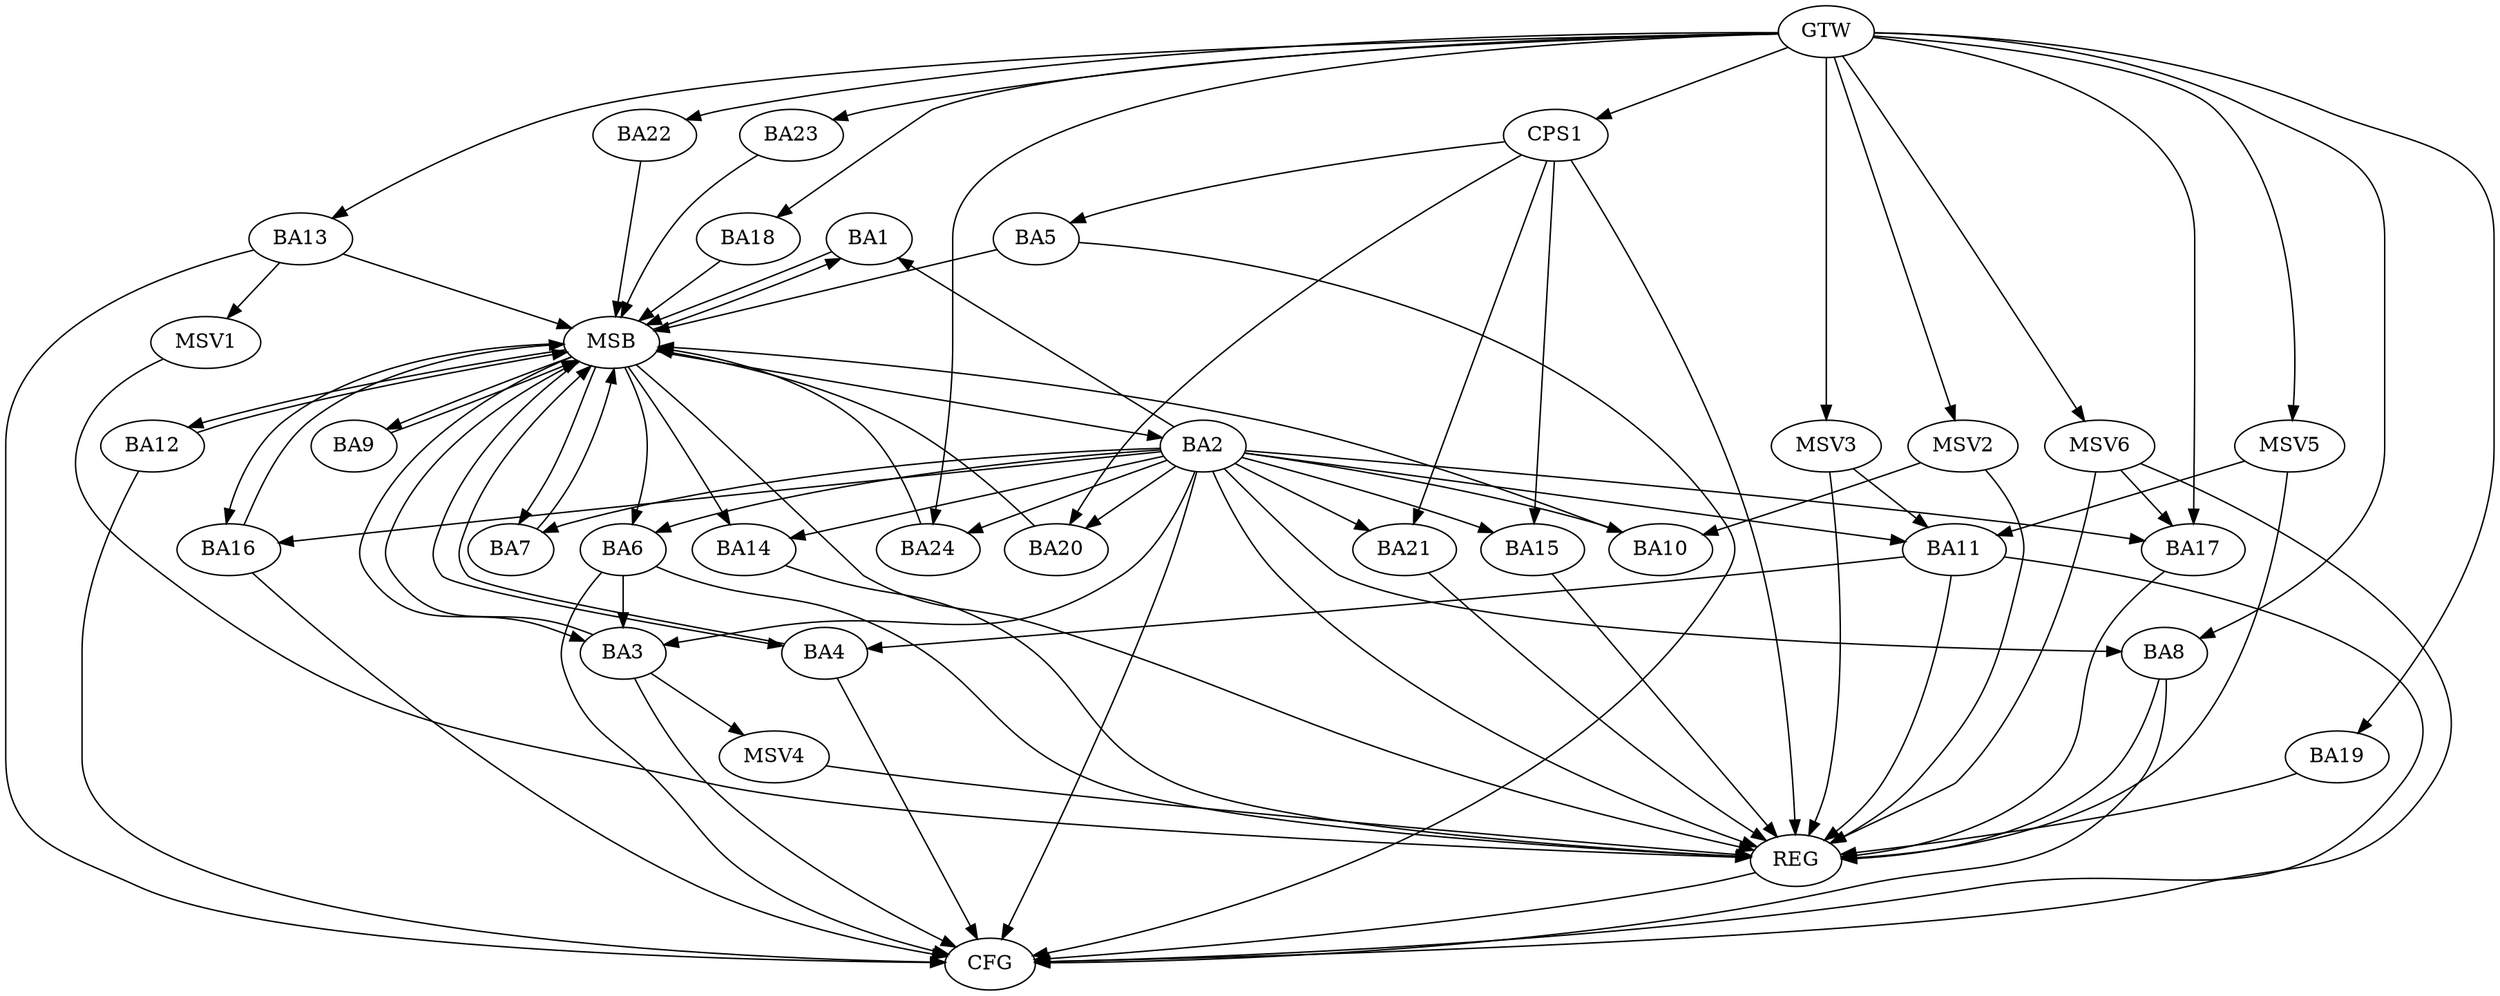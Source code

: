 strict digraph G {
  BA1 [ label="BA1" ];
  BA2 [ label="BA2" ];
  BA3 [ label="BA3" ];
  BA4 [ label="BA4" ];
  BA5 [ label="BA5" ];
  BA6 [ label="BA6" ];
  BA7 [ label="BA7" ];
  BA8 [ label="BA8" ];
  BA9 [ label="BA9" ];
  BA10 [ label="BA10" ];
  BA11 [ label="BA11" ];
  BA12 [ label="BA12" ];
  BA13 [ label="BA13" ];
  BA14 [ label="BA14" ];
  BA15 [ label="BA15" ];
  BA16 [ label="BA16" ];
  BA17 [ label="BA17" ];
  BA18 [ label="BA18" ];
  BA19 [ label="BA19" ];
  BA20 [ label="BA20" ];
  BA21 [ label="BA21" ];
  BA22 [ label="BA22" ];
  BA23 [ label="BA23" ];
  BA24 [ label="BA24" ];
  CPS1 [ label="CPS1" ];
  GTW [ label="GTW" ];
  REG [ label="REG" ];
  MSB [ label="MSB" ];
  CFG [ label="CFG" ];
  MSV1 [ label="MSV1" ];
  MSV2 [ label="MSV2" ];
  MSV3 [ label="MSV3" ];
  MSV4 [ label="MSV4" ];
  MSV5 [ label="MSV5" ];
  MSV6 [ label="MSV6" ];
  BA2 -> BA1;
  BA6 -> BA3;
  BA11 -> BA4;
  CPS1 -> BA15;
  CPS1 -> BA5;
  CPS1 -> BA20;
  CPS1 -> BA21;
  GTW -> BA8;
  GTW -> BA13;
  GTW -> BA17;
  GTW -> BA18;
  GTW -> BA19;
  GTW -> BA22;
  GTW -> BA23;
  GTW -> BA24;
  GTW -> CPS1;
  BA2 -> REG;
  BA6 -> REG;
  BA8 -> REG;
  BA11 -> REG;
  BA14 -> REG;
  BA15 -> REG;
  BA17 -> REG;
  BA19 -> REG;
  BA21 -> REG;
  CPS1 -> REG;
  BA1 -> MSB;
  MSB -> BA2;
  MSB -> REG;
  BA3 -> MSB;
  BA4 -> MSB;
  MSB -> BA1;
  BA5 -> MSB;
  MSB -> BA4;
  BA7 -> MSB;
  MSB -> BA3;
  BA9 -> MSB;
  MSB -> BA7;
  BA10 -> MSB;
  MSB -> BA9;
  BA12 -> MSB;
  BA13 -> MSB;
  BA16 -> MSB;
  BA18 -> MSB;
  MSB -> BA6;
  BA20 -> MSB;
  MSB -> BA14;
  BA22 -> MSB;
  MSB -> BA12;
  BA23 -> MSB;
  MSB -> BA16;
  BA24 -> MSB;
  BA3 -> CFG;
  BA13 -> CFG;
  BA6 -> CFG;
  BA5 -> CFG;
  BA2 -> CFG;
  BA11 -> CFG;
  BA8 -> CFG;
  BA12 -> CFG;
  BA16 -> CFG;
  BA4 -> CFG;
  REG -> CFG;
  BA2 -> BA15;
  BA2 -> BA7;
  BA2 -> BA24;
  BA2 -> BA11;
  BA2 -> BA6;
  BA2 -> BA10;
  BA2 -> BA21;
  BA2 -> BA16;
  BA2 -> BA14;
  BA2 -> BA20;
  BA2 -> BA3;
  BA2 -> BA8;
  BA2 -> BA17;
  BA13 -> MSV1;
  MSV1 -> REG;
  MSV2 -> BA10;
  GTW -> MSV2;
  MSV2 -> REG;
  MSV3 -> BA11;
  GTW -> MSV3;
  MSV3 -> REG;
  BA3 -> MSV4;
  MSV4 -> REG;
  MSV5 -> BA11;
  GTW -> MSV5;
  MSV5 -> REG;
  MSV6 -> BA17;
  GTW -> MSV6;
  MSV6 -> REG;
  MSV6 -> CFG;
}
